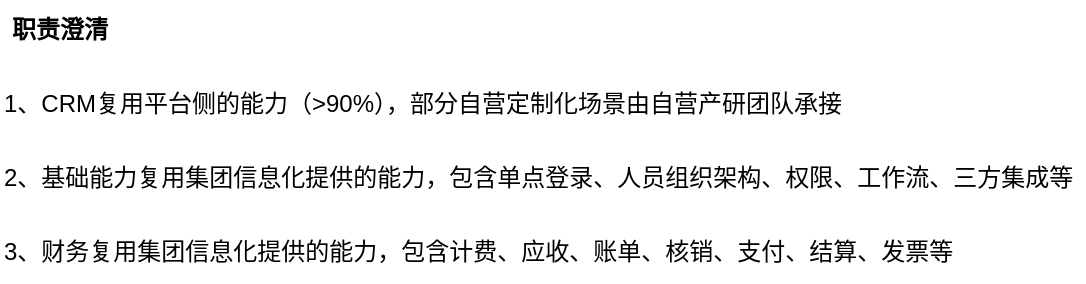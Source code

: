 <mxfile version="20.0.3" type="github">
  <diagram id="tFlNzeFDufjK3dBlxEK4" name="Page-1">
    <mxGraphModel dx="735" dy="387" grid="0" gridSize="10" guides="1" tooltips="1" connect="1" arrows="1" fold="1" page="1" pageScale="1" pageWidth="827" pageHeight="1169" math="0" shadow="0">
      <root>
        <mxCell id="0" />
        <mxCell id="1" parent="0" />
        <mxCell id="saZexbiEL7UzCukYfgM3-2" value="职责澄清" style="text;html=1;strokeColor=none;fillColor=none;align=center;verticalAlign=middle;whiteSpace=wrap;rounded=0;fontStyle=1" vertex="1" parent="1">
          <mxGeometry x="74" y="694" width="60" height="30" as="geometry" />
        </mxCell>
        <mxCell id="saZexbiEL7UzCukYfgM3-3" value="1、CRM复用平台侧的能力（&amp;gt;90%），部分自营定制化场景由自营产研团队承接" style="text;html=1;strokeColor=none;fillColor=none;align=left;verticalAlign=middle;whiteSpace=wrap;rounded=0;" vertex="1" parent="1">
          <mxGeometry x="74" y="731" width="467" height="30" as="geometry" />
        </mxCell>
        <mxCell id="saZexbiEL7UzCukYfgM3-4" value="2、基础能力复用集团信息化提供的能力，包含单点登录、人员组织架构、权限、工作流、三方集成等" style="text;html=1;strokeColor=none;fillColor=none;align=left;verticalAlign=middle;whiteSpace=wrap;rounded=0;" vertex="1" parent="1">
          <mxGeometry x="74" y="768" width="542" height="30" as="geometry" />
        </mxCell>
        <mxCell id="saZexbiEL7UzCukYfgM3-5" value="3、财务复用集团信息化提供的能力，包含计费、应收、账单、核销、支付、结算、发票等" style="text;html=1;strokeColor=none;fillColor=none;align=left;verticalAlign=middle;whiteSpace=wrap;rounded=0;" vertex="1" parent="1">
          <mxGeometry x="74" y="805" width="485" height="30" as="geometry" />
        </mxCell>
      </root>
    </mxGraphModel>
  </diagram>
</mxfile>

